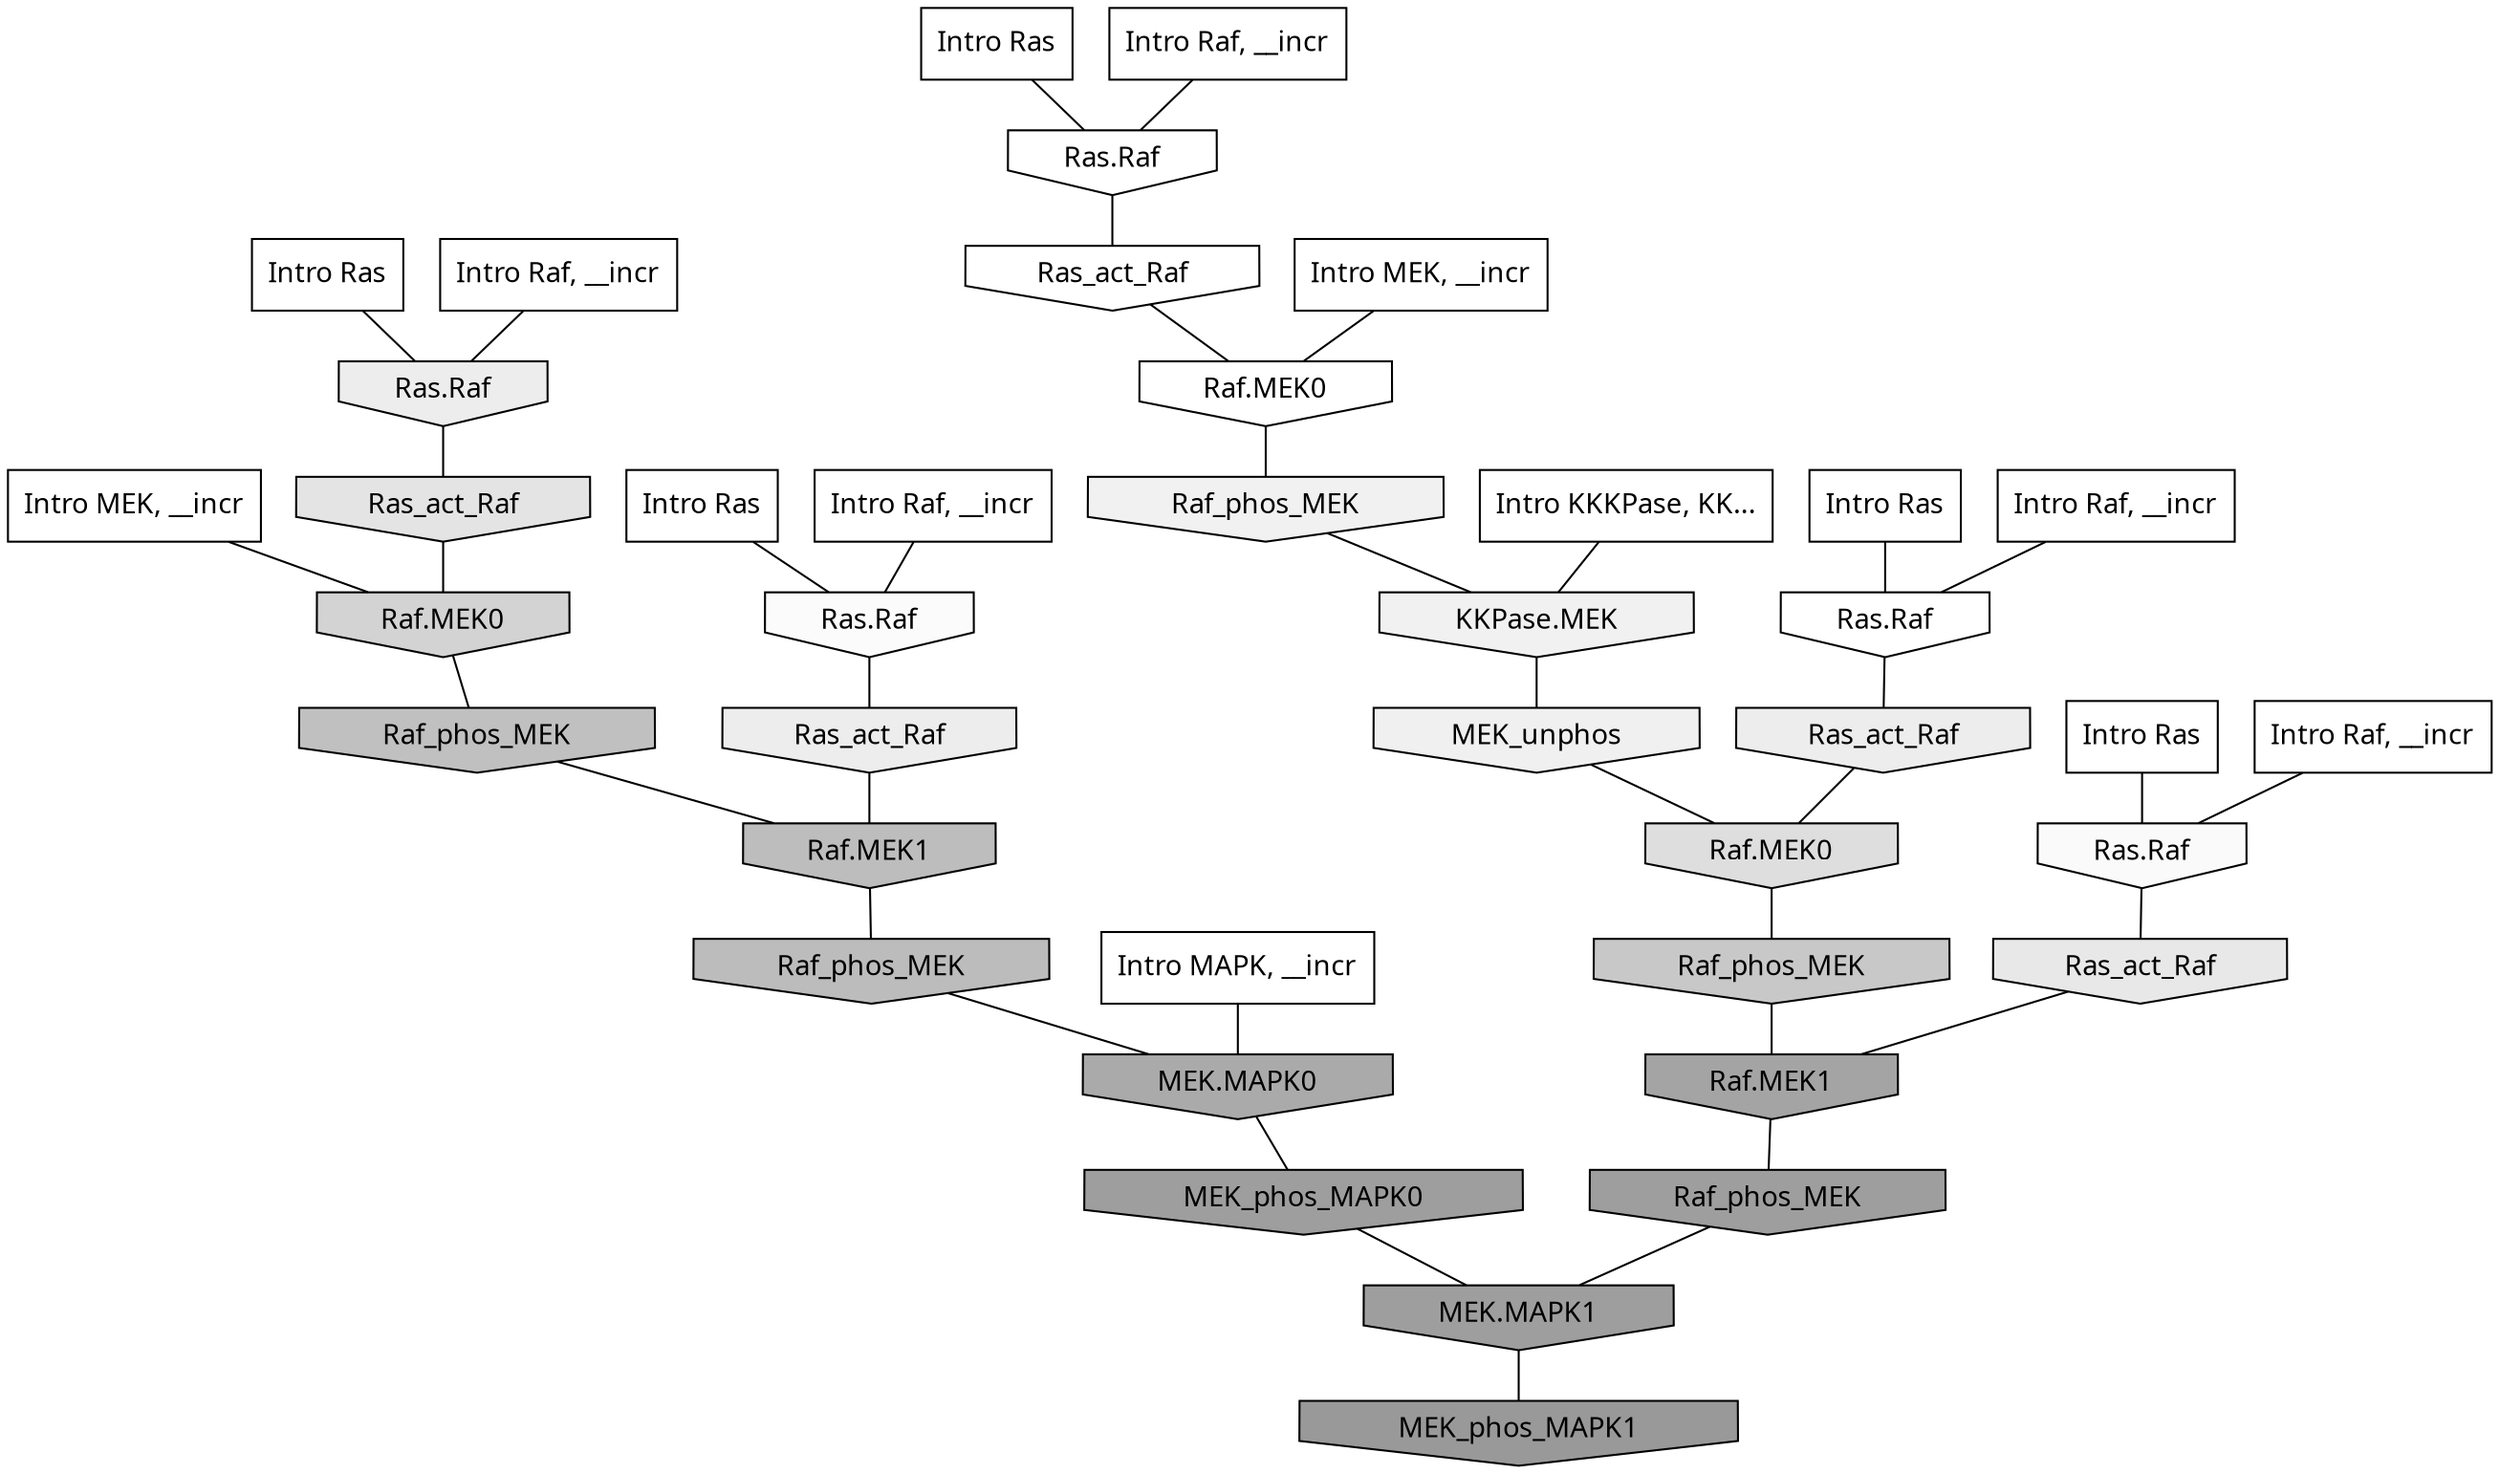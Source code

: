 digraph G{
  rankdir="TB";
  ranksep=0.30;
  node [fontname="CMU Serif"];
  edge [fontname="CMU Serif"];
  
  0 [label="Intro Ras", shape=rectangle, style=filled, fillcolor="0.000 0.000 1.000"]
  
  10 [label="Intro Ras", shape=rectangle, style=filled, fillcolor="0.000 0.000 1.000"]
  
  19 [label="Intro Ras", shape=rectangle, style=filled, fillcolor="0.000 0.000 1.000"]
  
  29 [label="Intro Ras", shape=rectangle, style=filled, fillcolor="0.000 0.000 1.000"]
  
  71 [label="Intro Ras", shape=rectangle, style=filled, fillcolor="0.000 0.000 1.000"]
  
  170 [label="Intro Raf, __incr", shape=rectangle, style=filled, fillcolor="0.000 0.000 1.000"]
  
  308 [label="Intro Raf, __incr", shape=rectangle, style=filled, fillcolor="0.000 0.000 1.000"]
  
  394 [label="Intro Raf, __incr", shape=rectangle, style=filled, fillcolor="0.000 0.000 1.000"]
  
  549 [label="Intro Raf, __incr", shape=rectangle, style=filled, fillcolor="0.000 0.000 1.000"]
  
  873 [label="Intro Raf, __incr", shape=rectangle, style=filled, fillcolor="0.000 0.000 1.000"]
  
  1313 [label="Intro MEK, __incr", shape=rectangle, style=filled, fillcolor="0.000 0.000 1.000"]
  
  1570 [label="Intro MEK, __incr", shape=rectangle, style=filled, fillcolor="0.000 0.000 1.000"]
  
  2317 [label="Intro MAPK, __incr", shape=rectangle, style=filled, fillcolor="0.000 0.000 1.000"]
  
  3105 [label="Intro KKKPase, KK...", shape=rectangle, style=filled, fillcolor="0.000 0.000 1.000"]
  
  3224 [label="Ras.Raf", shape=invhouse, style=filled, fillcolor="0.000 0.000 1.000"]
  
  3234 [label="Ras.Raf", shape=invhouse, style=filled, fillcolor="0.000 0.000 1.000"]
  
  3316 [label="Ras_act_Raf", shape=invhouse, style=filled, fillcolor="0.000 0.000 0.998"]
  
  3318 [label="Raf.MEK0", shape=invhouse, style=filled, fillcolor="0.000 0.000 0.998"]
  
  3419 [label="Ras.Raf", shape=invhouse, style=filled, fillcolor="0.000 0.000 0.984"]
  
  3442 [label="Ras.Raf", shape=invhouse, style=filled, fillcolor="0.000 0.000 0.977"]
  
  3730 [label="Raf_phos_MEK", shape=invhouse, style=filled, fillcolor="0.000 0.000 0.942"]
  
  3734 [label="KKPase.MEK", shape=invhouse, style=filled, fillcolor="0.000 0.000 0.942"]
  
  3765 [label="MEK_unphos", shape=invhouse, style=filled, fillcolor="0.000 0.000 0.939"]
  
  3906 [label="Ras_act_Raf", shape=invhouse, style=filled, fillcolor="0.000 0.000 0.928"]
  
  3951 [label="Ras.Raf", shape=invhouse, style=filled, fillcolor="0.000 0.000 0.926"]
  
  3960 [label="Ras_act_Raf", shape=invhouse, style=filled, fillcolor="0.000 0.000 0.926"]
  
  4212 [label="Ras_act_Raf", shape=invhouse, style=filled, fillcolor="0.000 0.000 0.908"]
  
  4448 [label="Ras_act_Raf", shape=invhouse, style=filled, fillcolor="0.000 0.000 0.891"]
  
  4777 [label="Raf.MEK0", shape=invhouse, style=filled, fillcolor="0.000 0.000 0.870"]
  
  5501 [label="Raf.MEK0", shape=invhouse, style=filled, fillcolor="0.000 0.000 0.826"]
  
  6260 [label="Raf_phos_MEK", shape=invhouse, style=filled, fillcolor="0.000 0.000 0.784"]
  
  7091 [label="Raf_phos_MEK", shape=invhouse, style=filled, fillcolor="0.000 0.000 0.752"]
  
  7398 [label="Raf.MEK1", shape=invhouse, style=filled, fillcolor="0.000 0.000 0.742"]
  
  7571 [label="Raf_phos_MEK", shape=invhouse, style=filled, fillcolor="0.000 0.000 0.737"]
  
  10036 [label="MEK.MAPK0", shape=invhouse, style=filled, fillcolor="0.000 0.000 0.667"]
  
  11221 [label="Raf.MEK1", shape=invhouse, style=filled, fillcolor="0.000 0.000 0.642"]
  
  12486 [label="MEK_phos_MAPK0", shape=invhouse, style=filled, fillcolor="0.000 0.000 0.619"]
  
  12576 [label="Raf_phos_MEK", shape=invhouse, style=filled, fillcolor="0.000 0.000 0.618"]
  
  12579 [label="MEK.MAPK1", shape=invhouse, style=filled, fillcolor="0.000 0.000 0.618"]
  
  13632 [label="MEK_phos_MAPK1", shape=invhouse, style=filled, fillcolor="0.000 0.000 0.600"]
  
  
  12579 -> 13632 [dir=none, color="0.000 0.000 0.000"] 
  12576 -> 12579 [dir=none, color="0.000 0.000 0.000"] 
  12486 -> 12579 [dir=none, color="0.000 0.000 0.000"] 
  11221 -> 12576 [dir=none, color="0.000 0.000 0.000"] 
  10036 -> 12486 [dir=none, color="0.000 0.000 0.000"] 
  7571 -> 10036 [dir=none, color="0.000 0.000 0.000"] 
  7398 -> 7571 [dir=none, color="0.000 0.000 0.000"] 
  7091 -> 7398 [dir=none, color="0.000 0.000 0.000"] 
  6260 -> 11221 [dir=none, color="0.000 0.000 0.000"] 
  5501 -> 7091 [dir=none, color="0.000 0.000 0.000"] 
  4777 -> 6260 [dir=none, color="0.000 0.000 0.000"] 
  4448 -> 5501 [dir=none, color="0.000 0.000 0.000"] 
  4212 -> 11221 [dir=none, color="0.000 0.000 0.000"] 
  3960 -> 7398 [dir=none, color="0.000 0.000 0.000"] 
  3951 -> 4448 [dir=none, color="0.000 0.000 0.000"] 
  3906 -> 4777 [dir=none, color="0.000 0.000 0.000"] 
  3765 -> 4777 [dir=none, color="0.000 0.000 0.000"] 
  3734 -> 3765 [dir=none, color="0.000 0.000 0.000"] 
  3730 -> 3734 [dir=none, color="0.000 0.000 0.000"] 
  3442 -> 4212 [dir=none, color="0.000 0.000 0.000"] 
  3419 -> 3960 [dir=none, color="0.000 0.000 0.000"] 
  3318 -> 3730 [dir=none, color="0.000 0.000 0.000"] 
  3316 -> 3318 [dir=none, color="0.000 0.000 0.000"] 
  3234 -> 3316 [dir=none, color="0.000 0.000 0.000"] 
  3224 -> 3906 [dir=none, color="0.000 0.000 0.000"] 
  3105 -> 3734 [dir=none, color="0.000 0.000 0.000"] 
  2317 -> 10036 [dir=none, color="0.000 0.000 0.000"] 
  1570 -> 3318 [dir=none, color="0.000 0.000 0.000"] 
  1313 -> 5501 [dir=none, color="0.000 0.000 0.000"] 
  873 -> 3419 [dir=none, color="0.000 0.000 0.000"] 
  549 -> 3442 [dir=none, color="0.000 0.000 0.000"] 
  394 -> 3224 [dir=none, color="0.000 0.000 0.000"] 
  308 -> 3234 [dir=none, color="0.000 0.000 0.000"] 
  170 -> 3951 [dir=none, color="0.000 0.000 0.000"] 
  71 -> 3224 [dir=none, color="0.000 0.000 0.000"] 
  29 -> 3442 [dir=none, color="0.000 0.000 0.000"] 
  19 -> 3419 [dir=none, color="0.000 0.000 0.000"] 
  10 -> 3951 [dir=none, color="0.000 0.000 0.000"] 
  0 -> 3234 [dir=none, color="0.000 0.000 0.000"] 
  
  }

